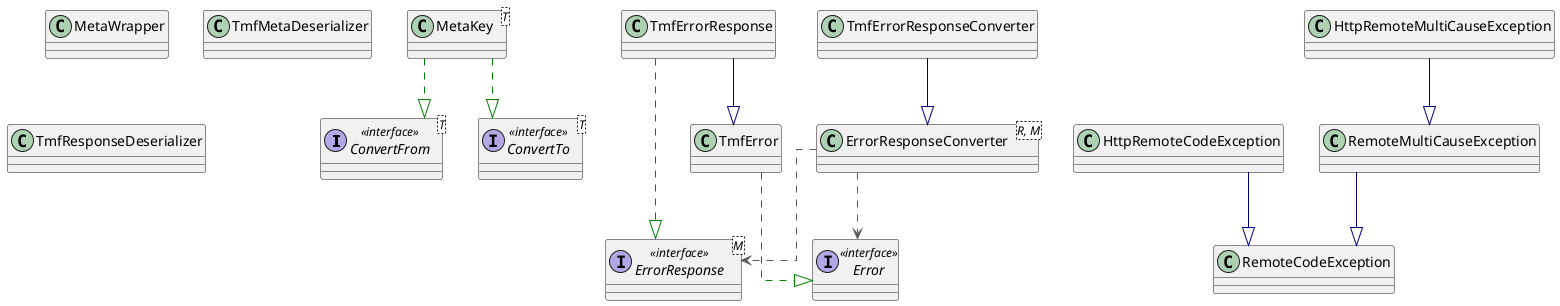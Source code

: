 @startuml

top to bottom direction
skinparam linetype ortho

interface ConvertFrom<T> << interface >>
interface ConvertTo<T> << interface >>
interface Error << interface >>
interface ErrorResponse<M> << interface >>
class ErrorResponseConverter<R, M>
class HttpRemoteCodeException
class HttpRemoteMultiCauseException
class MetaKey<T>
class MetaWrapper
class RemoteCodeException
class RemoteMultiCauseException
class TmfError
class TmfErrorResponse
class TmfErrorResponseConverter
class TmfMetaDeserializer
class TmfResponseDeserializer

ErrorResponseConverter         -[#595959,dashed]->  Error
ErrorResponseConverter         -[#595959,dashed]->  ErrorResponse
HttpRemoteCodeException        -[#000082,plain]-^  RemoteCodeException
HttpRemoteMultiCauseException  -[#000082,plain]-^  RemoteMultiCauseException
MetaKey                        -[#008200,dashed]-^  ConvertFrom
MetaKey                        -[#008200,dashed]-^  ConvertTo
RemoteMultiCauseException      -[#000082,plain]-^  RemoteCodeException
TmfError                       -[#008200,dashed]-^  Error
TmfErrorResponse               -[#008200,dashed]-^  ErrorResponse
TmfErrorResponse               -[#000082,plain]-^  TmfError
TmfErrorResponseConverter      -[#000082,plain]-^  ErrorResponseConverter
@enduml
